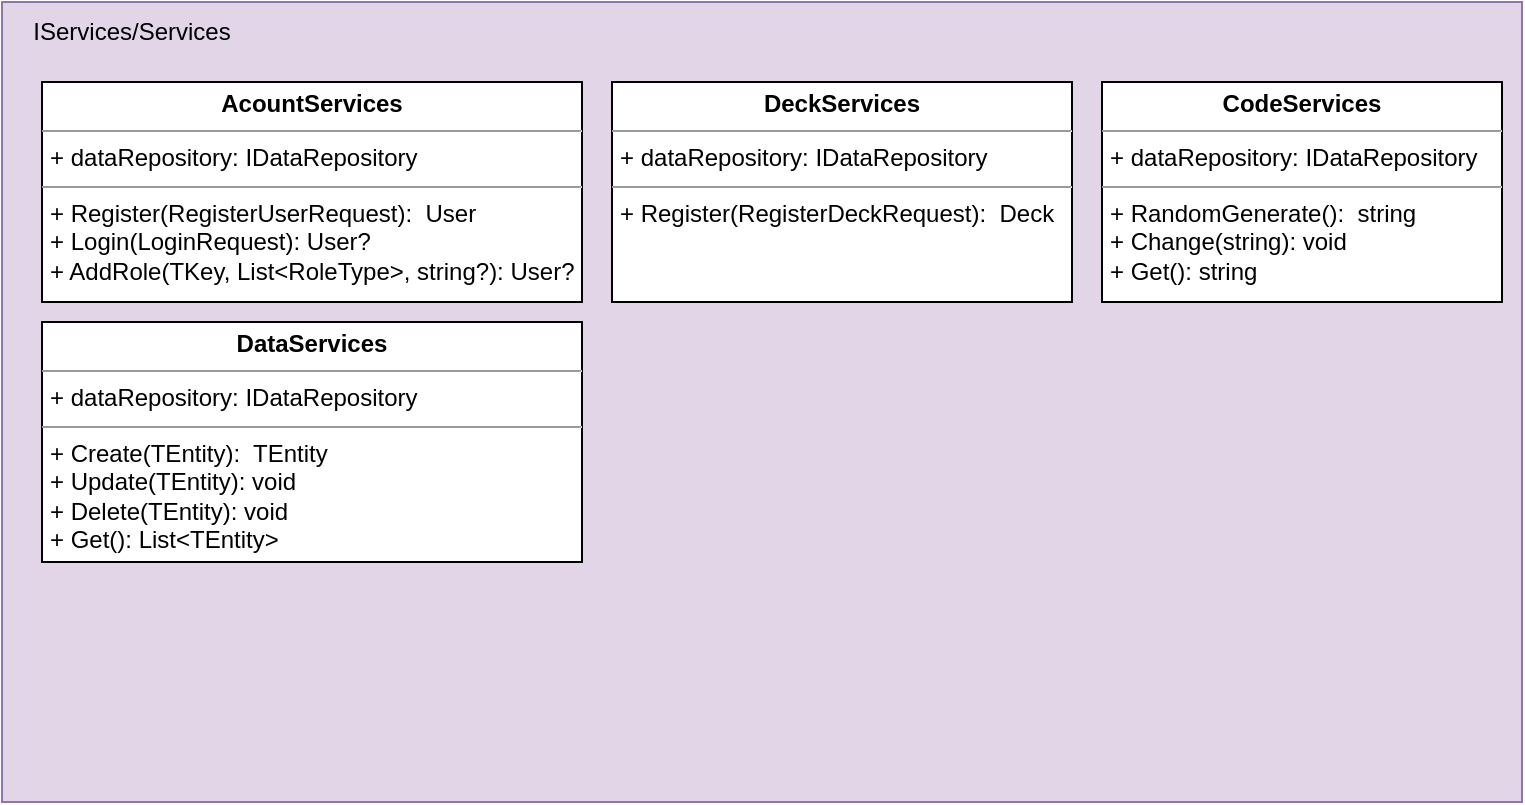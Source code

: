<mxfile version="22.0.3" type="device">
  <diagram name="Page-1" id="vkLQY5kxZiPlqgFzWwiD">
    <mxGraphModel dx="880" dy="-647" grid="1" gridSize="10" guides="1" tooltips="1" connect="1" arrows="1" fold="1" page="1" pageScale="1" pageWidth="827" pageHeight="1169" math="0" shadow="0">
      <root>
        <mxCell id="0" />
        <mxCell id="1" parent="0" />
        <mxCell id="6A4WM-EOd-0sHxyucNbc-1" value="" style="rounded=0;whiteSpace=wrap;html=1;fillColor=#e1d5e7;strokeColor=#9673a6;" vertex="1" parent="1">
          <mxGeometry x="40" y="1200" width="760" height="400" as="geometry" />
        </mxCell>
        <mxCell id="6A4WM-EOd-0sHxyucNbc-2" value="IServices/Services" style="text;html=1;strokeColor=none;fillColor=none;align=center;verticalAlign=middle;whiteSpace=wrap;rounded=0;" vertex="1" parent="1">
          <mxGeometry x="40" y="1200" width="130" height="30" as="geometry" />
        </mxCell>
        <mxCell id="6A4WM-EOd-0sHxyucNbc-3" value="&lt;p style=&quot;margin:0px;margin-top:4px;text-align:center;&quot;&gt;&lt;b&gt;AcountServices&lt;/b&gt;&lt;/p&gt;&lt;hr size=&quot;1&quot;&gt;&lt;p style=&quot;margin:0px;margin-left:4px;&quot;&gt;+ dataRepository: IDataRepository&lt;/p&gt;&lt;hr size=&quot;1&quot;&gt;&lt;p style=&quot;margin:0px;margin-left:4px;&quot;&gt;+ Register(RegisterUserRequest&lt;span style=&quot;background-color: initial;&quot;&gt;):&amp;nbsp; User&lt;/span&gt;&lt;/p&gt;&lt;p style=&quot;margin:0px;margin-left:4px;&quot;&gt;&lt;span style=&quot;background-color: initial;&quot;&gt;+ Login(LoginRe&lt;/span&gt;quest): User?&lt;/p&gt;&lt;p style=&quot;margin:0px;margin-left:4px;&quot;&gt;+ AddRole(TKey, List&amp;lt;RoleType&amp;gt;, string?): User?&lt;/p&gt;" style="verticalAlign=top;align=left;overflow=fill;fontSize=12;fontFamily=Helvetica;html=1;whiteSpace=wrap;" vertex="1" parent="1">
          <mxGeometry x="60" y="1240" width="270" height="110" as="geometry" />
        </mxCell>
        <mxCell id="6A4WM-EOd-0sHxyucNbc-4" value="&lt;p style=&quot;margin:0px;margin-top:4px;text-align:center;&quot;&gt;&lt;b&gt;DeckServices&lt;/b&gt;&lt;/p&gt;&lt;hr size=&quot;1&quot;&gt;&lt;p style=&quot;margin:0px;margin-left:4px;&quot;&gt;+ dataRepository: IDataRepository&lt;/p&gt;&lt;hr size=&quot;1&quot;&gt;&lt;p style=&quot;margin:0px;margin-left:4px;&quot;&gt;+ Register(RegisterDeckRequest&lt;span style=&quot;background-color: initial;&quot;&gt;):&amp;nbsp; Deck&lt;/span&gt;&lt;span style=&quot;background-color: initial;&quot;&gt;&amp;nbsp;&lt;/span&gt;&lt;/p&gt;" style="verticalAlign=top;align=left;overflow=fill;fontSize=12;fontFamily=Helvetica;html=1;whiteSpace=wrap;" vertex="1" parent="1">
          <mxGeometry x="345" y="1240" width="230" height="110" as="geometry" />
        </mxCell>
        <mxCell id="6A4WM-EOd-0sHxyucNbc-5" value="&lt;p style=&quot;margin:0px;margin-top:4px;text-align:center;&quot;&gt;&lt;b&gt;CodeServices&lt;/b&gt;&lt;/p&gt;&lt;hr size=&quot;1&quot;&gt;&lt;p style=&quot;margin:0px;margin-left:4px;&quot;&gt;+ dataRepository: IDataRepository&lt;/p&gt;&lt;hr size=&quot;1&quot;&gt;&lt;p style=&quot;margin:0px;margin-left:4px;&quot;&gt;+ RandomGenerate(&lt;span style=&quot;background-color: initial;&quot;&gt;):&amp;nbsp; string&lt;/span&gt;&lt;span style=&quot;background-color: initial;&quot;&gt;&amp;nbsp;&lt;/span&gt;&lt;/p&gt;&lt;p style=&quot;margin:0px;margin-left:4px;&quot;&gt;&lt;span style=&quot;background-color: initial;&quot;&gt;+ Change(string): void&lt;/span&gt;&lt;/p&gt;&lt;p style=&quot;margin:0px;margin-left:4px;&quot;&gt;&lt;span style=&quot;background-color: initial;&quot;&gt;+ Get(): string&lt;/span&gt;&lt;/p&gt;" style="verticalAlign=top;align=left;overflow=fill;fontSize=12;fontFamily=Helvetica;html=1;whiteSpace=wrap;" vertex="1" parent="1">
          <mxGeometry x="590" y="1240" width="200" height="110" as="geometry" />
        </mxCell>
        <mxCell id="6A4WM-EOd-0sHxyucNbc-6" value="&lt;p style=&quot;margin:0px;margin-top:4px;text-align:center;&quot;&gt;&lt;b&gt;DataServices&lt;/b&gt;&lt;/p&gt;&lt;hr size=&quot;1&quot;&gt;&lt;p style=&quot;margin:0px;margin-left:4px;&quot;&gt;+ dataRepository: IDataRepository&lt;/p&gt;&lt;hr size=&quot;1&quot;&gt;&lt;p style=&quot;margin:0px;margin-left:4px;&quot;&gt;+ Create(TEntity&lt;span style=&quot;background-color: initial;&quot;&gt;):&amp;nbsp; TEntity&lt;/span&gt;&lt;/p&gt;&lt;p style=&quot;margin:0px;margin-left:4px;&quot;&gt;&lt;span style=&quot;background-color: initial;&quot;&gt;+ Update(TEntity&lt;/span&gt;): void&lt;/p&gt;&lt;p style=&quot;margin:0px;margin-left:4px;&quot;&gt;+ Delete(TEntity): void&lt;/p&gt;&lt;p style=&quot;margin:0px;margin-left:4px;&quot;&gt;+ Get(): List&amp;lt;TEntity&amp;gt;&lt;/p&gt;" style="verticalAlign=top;align=left;overflow=fill;fontSize=12;fontFamily=Helvetica;html=1;whiteSpace=wrap;" vertex="1" parent="1">
          <mxGeometry x="60" y="1360" width="270" height="120" as="geometry" />
        </mxCell>
      </root>
    </mxGraphModel>
  </diagram>
</mxfile>
